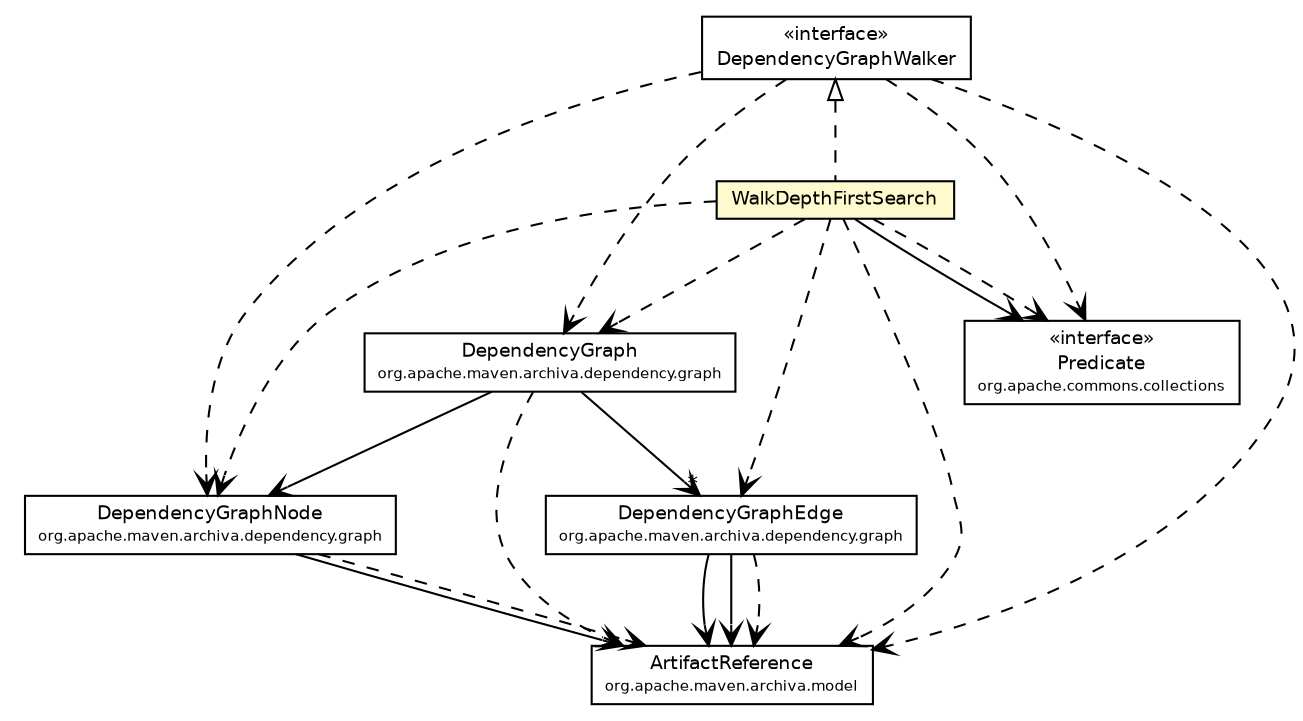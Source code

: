 #!/usr/local/bin/dot
#
# Class diagram 
# Generated by UmlGraph version 4.6 (http://www.spinellis.gr/sw/umlgraph)
#

digraph G {
	edge [fontname="Helvetica",fontsize=10,labelfontname="Helvetica",labelfontsize=10];
	node [fontname="Helvetica",fontsize=10,shape=plaintext];
	// org.apache.maven.archiva.dependency.graph.DependencyGraphNode
	c139986 [label=<<table border="0" cellborder="1" cellspacing="0" cellpadding="2" port="p" href="../DependencyGraphNode.html">
		<tr><td><table border="0" cellspacing="0" cellpadding="1">
			<tr><td> DependencyGraphNode </td></tr>
			<tr><td><font point-size="7.0"> org.apache.maven.archiva.dependency.graph </font></td></tr>
		</table></td></tr>
		</table>>, fontname="Helvetica", fontcolor="black", fontsize=9.0];
	// org.apache.maven.archiva.dependency.graph.DependencyGraphEdge
	c139988 [label=<<table border="0" cellborder="1" cellspacing="0" cellpadding="2" port="p" href="../DependencyGraphEdge.html">
		<tr><td><table border="0" cellspacing="0" cellpadding="1">
			<tr><td> DependencyGraphEdge </td></tr>
			<tr><td><font point-size="7.0"> org.apache.maven.archiva.dependency.graph </font></td></tr>
		</table></td></tr>
		</table>>, fontname="Helvetica", fontcolor="black", fontsize=9.0];
	// org.apache.maven.archiva.dependency.graph.DependencyGraph
	c139990 [label=<<table border="0" cellborder="1" cellspacing="0" cellpadding="2" port="p" href="../DependencyGraph.html">
		<tr><td><table border="0" cellspacing="0" cellpadding="1">
			<tr><td> DependencyGraph </td></tr>
			<tr><td><font point-size="7.0"> org.apache.maven.archiva.dependency.graph </font></td></tr>
		</table></td></tr>
		</table>>, fontname="Helvetica", fontcolor="black", fontsize=9.0];
	// org.apache.maven.archiva.dependency.graph.walk.WalkDepthFirstSearch
	c140027 [label=<<table border="0" cellborder="1" cellspacing="0" cellpadding="2" port="p" bgcolor="lemonChiffon" href="./WalkDepthFirstSearch.html">
		<tr><td><table border="0" cellspacing="0" cellpadding="1">
			<tr><td> WalkDepthFirstSearch </td></tr>
		</table></td></tr>
		</table>>, fontname="Helvetica", fontcolor="black", fontsize=9.0];
	// org.apache.maven.archiva.dependency.graph.walk.DependencyGraphWalker
	c140029 [label=<<table border="0" cellborder="1" cellspacing="0" cellpadding="2" port="p" href="./DependencyGraphWalker.html">
		<tr><td><table border="0" cellspacing="0" cellpadding="1">
			<tr><td> &laquo;interface&raquo; </td></tr>
			<tr><td> DependencyGraphWalker </td></tr>
		</table></td></tr>
		</table>>, fontname="Helvetica", fontcolor="black", fontsize=9.0];
	//org.apache.maven.archiva.dependency.graph.walk.WalkDepthFirstSearch implements org.apache.maven.archiva.dependency.graph.walk.DependencyGraphWalker
	c140029:p -> c140027:p [dir=back,arrowtail=empty,style=dashed];
	// org.apache.maven.archiva.dependency.graph.DependencyGraphNode NAVASSOC org.apache.maven.archiva.model.ArtifactReference
	c139986:p -> c140101:p [taillabel="", label="", headlabel="", fontname="Helvetica", fontcolor="black", fontsize=10.0, color="black", arrowhead=open];
	// org.apache.maven.archiva.dependency.graph.DependencyGraphEdge NAVASSOC org.apache.maven.archiva.model.ArtifactReference
	c139988:p -> c140101:p [taillabel="", label="", headlabel="", fontname="Helvetica", fontcolor="black", fontsize=10.0, color="black", arrowhead=open];
	// org.apache.maven.archiva.dependency.graph.DependencyGraphEdge NAVASSOC org.apache.maven.archiva.model.ArtifactReference
	c139988:p -> c140101:p [taillabel="", label="", headlabel="", fontname="Helvetica", fontcolor="black", fontsize=10.0, color="black", arrowhead=open];
	// org.apache.maven.archiva.dependency.graph.DependencyGraph NAVASSOC org.apache.maven.archiva.dependency.graph.DependencyGraphNode
	c139990:p -> c139986:p [taillabel="", label="", headlabel="", fontname="Helvetica", fontcolor="black", fontsize=10.0, color="black", arrowhead=open];
	// org.apache.maven.archiva.dependency.graph.DependencyGraph NAVASSOC org.apache.maven.archiva.dependency.graph.DependencyGraphEdge
	c139990:p -> c139988:p [taillabel="", label="", headlabel="*", fontname="Helvetica", fontcolor="black", fontsize=10.0, color="black", arrowhead=open];
	// org.apache.maven.archiva.dependency.graph.walk.WalkDepthFirstSearch NAVASSOC org.apache.commons.collections.Predicate
	c140027:p -> c140102:p [taillabel="", label="", headlabel="", fontname="Helvetica", fontcolor="black", fontsize=10.0, color="black", arrowhead=open];
	// org.apache.maven.archiva.dependency.graph.DependencyGraphNode DEPEND org.apache.maven.archiva.model.ArtifactReference
	c139986:p -> c140101:p [taillabel="", label="", headlabel="", fontname="Helvetica", fontcolor="black", fontsize=10.0, color="black", arrowhead=open, style=dashed];
	// org.apache.maven.archiva.dependency.graph.DependencyGraphEdge DEPEND org.apache.maven.archiva.model.ArtifactReference
	c139988:p -> c140101:p [taillabel="", label="", headlabel="", fontname="Helvetica", fontcolor="black", fontsize=10.0, color="black", arrowhead=open, style=dashed];
	// org.apache.maven.archiva.dependency.graph.DependencyGraph DEPEND org.apache.maven.archiva.model.ArtifactReference
	c139990:p -> c140101:p [taillabel="", label="", headlabel="", fontname="Helvetica", fontcolor="black", fontsize=10.0, color="black", arrowhead=open, style=dashed];
	// org.apache.maven.archiva.dependency.graph.walk.WalkDepthFirstSearch DEPEND org.apache.maven.archiva.model.ArtifactReference
	c140027:p -> c140101:p [taillabel="", label="", headlabel="", fontname="Helvetica", fontcolor="black", fontsize=10.0, color="black", arrowhead=open, style=dashed];
	// org.apache.maven.archiva.dependency.graph.walk.WalkDepthFirstSearch DEPEND org.apache.maven.archiva.dependency.graph.DependencyGraphNode
	c140027:p -> c139986:p [taillabel="", label="", headlabel="", fontname="Helvetica", fontcolor="black", fontsize=10.0, color="black", arrowhead=open, style=dashed];
	// org.apache.maven.archiva.dependency.graph.walk.WalkDepthFirstSearch DEPEND org.apache.maven.archiva.dependency.graph.DependencyGraphEdge
	c140027:p -> c139988:p [taillabel="", label="", headlabel="", fontname="Helvetica", fontcolor="black", fontsize=10.0, color="black", arrowhead=open, style=dashed];
	// org.apache.maven.archiva.dependency.graph.walk.WalkDepthFirstSearch DEPEND org.apache.commons.collections.Predicate
	c140027:p -> c140102:p [taillabel="", label="", headlabel="", fontname="Helvetica", fontcolor="black", fontsize=10.0, color="black", arrowhead=open, style=dashed];
	// org.apache.maven.archiva.dependency.graph.walk.WalkDepthFirstSearch DEPEND org.apache.maven.archiva.dependency.graph.DependencyGraph
	c140027:p -> c139990:p [taillabel="", label="", headlabel="", fontname="Helvetica", fontcolor="black", fontsize=10.0, color="black", arrowhead=open, style=dashed];
	// org.apache.maven.archiva.dependency.graph.walk.DependencyGraphWalker DEPEND org.apache.maven.archiva.model.ArtifactReference
	c140029:p -> c140101:p [taillabel="", label="", headlabel="", fontname="Helvetica", fontcolor="black", fontsize=10.0, color="black", arrowhead=open, style=dashed];
	// org.apache.maven.archiva.dependency.graph.walk.DependencyGraphWalker DEPEND org.apache.maven.archiva.dependency.graph.DependencyGraphNode
	c140029:p -> c139986:p [taillabel="", label="", headlabel="", fontname="Helvetica", fontcolor="black", fontsize=10.0, color="black", arrowhead=open, style=dashed];
	// org.apache.maven.archiva.dependency.graph.walk.DependencyGraphWalker DEPEND org.apache.commons.collections.Predicate
	c140029:p -> c140102:p [taillabel="", label="", headlabel="", fontname="Helvetica", fontcolor="black", fontsize=10.0, color="black", arrowhead=open, style=dashed];
	// org.apache.maven.archiva.dependency.graph.walk.DependencyGraphWalker DEPEND org.apache.maven.archiva.dependency.graph.DependencyGraph
	c140029:p -> c139990:p [taillabel="", label="", headlabel="", fontname="Helvetica", fontcolor="black", fontsize=10.0, color="black", arrowhead=open, style=dashed];
	// org.apache.commons.collections.Predicate
	c140102 [label=<<table border="0" cellborder="1" cellspacing="0" cellpadding="2" port="p" href="http://java.sun.com/j2se/1.4.2/docs/api/org/apache/commons/collections/Predicate.html">
		<tr><td><table border="0" cellspacing="0" cellpadding="1">
			<tr><td> &laquo;interface&raquo; </td></tr>
			<tr><td> Predicate </td></tr>
			<tr><td><font point-size="7.0"> org.apache.commons.collections </font></td></tr>
		</table></td></tr>
		</table>>, fontname="Helvetica", fontcolor="black", fontsize=9.0];
	// org.apache.maven.archiva.model.ArtifactReference
	c140101 [label=<<table border="0" cellborder="1" cellspacing="0" cellpadding="2" port="p" href="http://java.sun.com/j2se/1.4.2/docs/api/org/apache/maven/archiva/model/ArtifactReference.html">
		<tr><td><table border="0" cellspacing="0" cellpadding="1">
			<tr><td> ArtifactReference </td></tr>
			<tr><td><font point-size="7.0"> org.apache.maven.archiva.model </font></td></tr>
		</table></td></tr>
		</table>>, fontname="Helvetica", fontcolor="black", fontsize=9.0];
}

